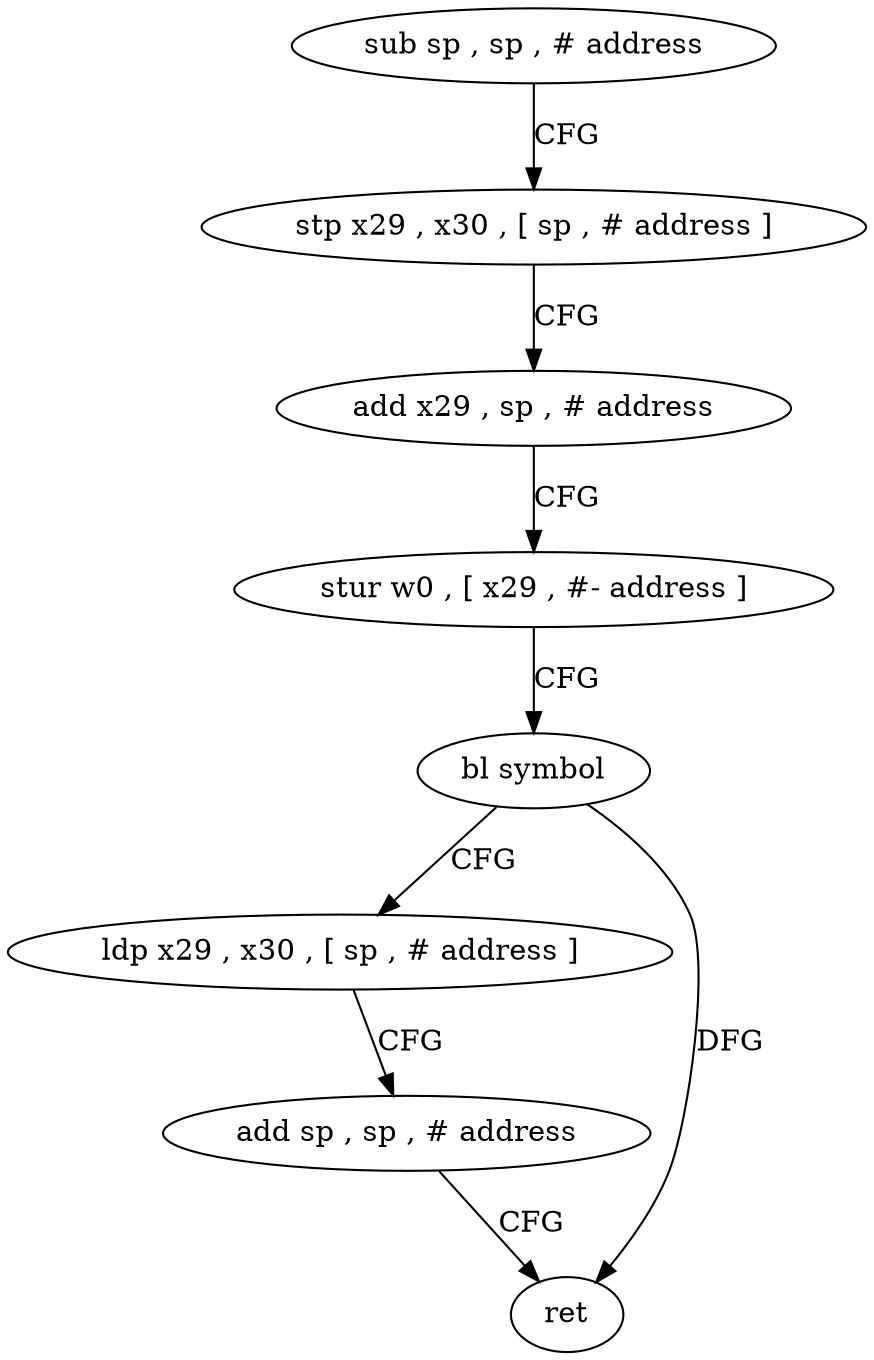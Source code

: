 digraph "func" {
"480424" [label = "sub sp , sp , # address" ]
"480428" [label = "stp x29 , x30 , [ sp , # address ]" ]
"480432" [label = "add x29 , sp , # address" ]
"480436" [label = "stur w0 , [ x29 , #- address ]" ]
"480440" [label = "bl symbol" ]
"480444" [label = "ldp x29 , x30 , [ sp , # address ]" ]
"480448" [label = "add sp , sp , # address" ]
"480452" [label = "ret" ]
"480424" -> "480428" [ label = "CFG" ]
"480428" -> "480432" [ label = "CFG" ]
"480432" -> "480436" [ label = "CFG" ]
"480436" -> "480440" [ label = "CFG" ]
"480440" -> "480444" [ label = "CFG" ]
"480440" -> "480452" [ label = "DFG" ]
"480444" -> "480448" [ label = "CFG" ]
"480448" -> "480452" [ label = "CFG" ]
}
